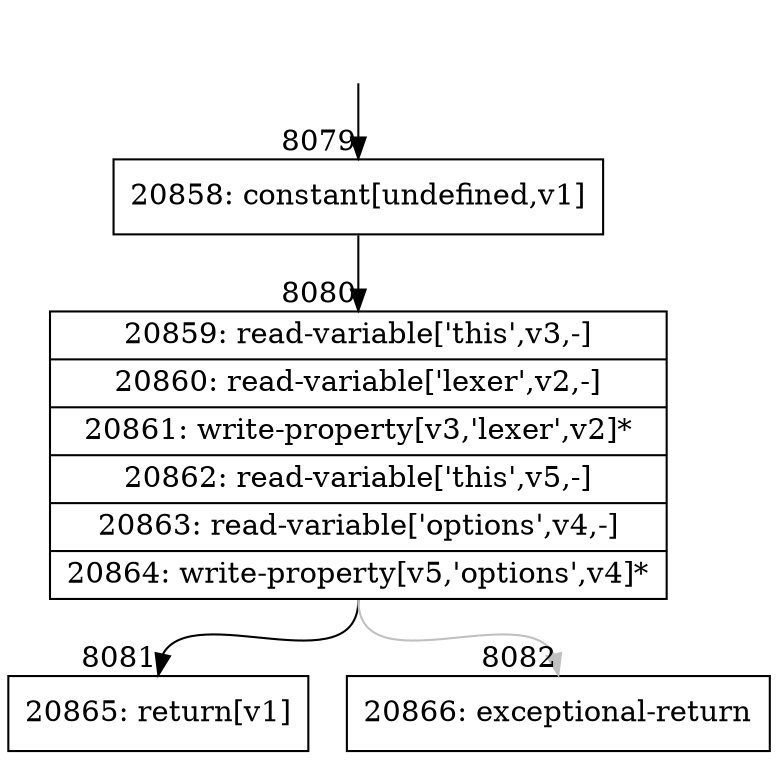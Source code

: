 digraph {
rankdir="TD"
BB_entry596[shape=none,label=""];
BB_entry596 -> BB8079 [tailport=s, headport=n, headlabel="    8079"]
BB8079 [shape=record label="{20858: constant[undefined,v1]}" ] 
BB8079 -> BB8080 [tailport=s, headport=n, headlabel="      8080"]
BB8080 [shape=record label="{20859: read-variable['this',v3,-]|20860: read-variable['lexer',v2,-]|20861: write-property[v3,'lexer',v2]*|20862: read-variable['this',v5,-]|20863: read-variable['options',v4,-]|20864: write-property[v5,'options',v4]*}" ] 
BB8080 -> BB8081 [tailport=s, headport=n, headlabel="      8081"]
BB8080 -> BB8082 [tailport=s, headport=n, color=gray, headlabel="      8082"]
BB8081 [shape=record label="{20865: return[v1]}" ] 
BB8082 [shape=record label="{20866: exceptional-return}" ] 
//#$~ 12623
}

